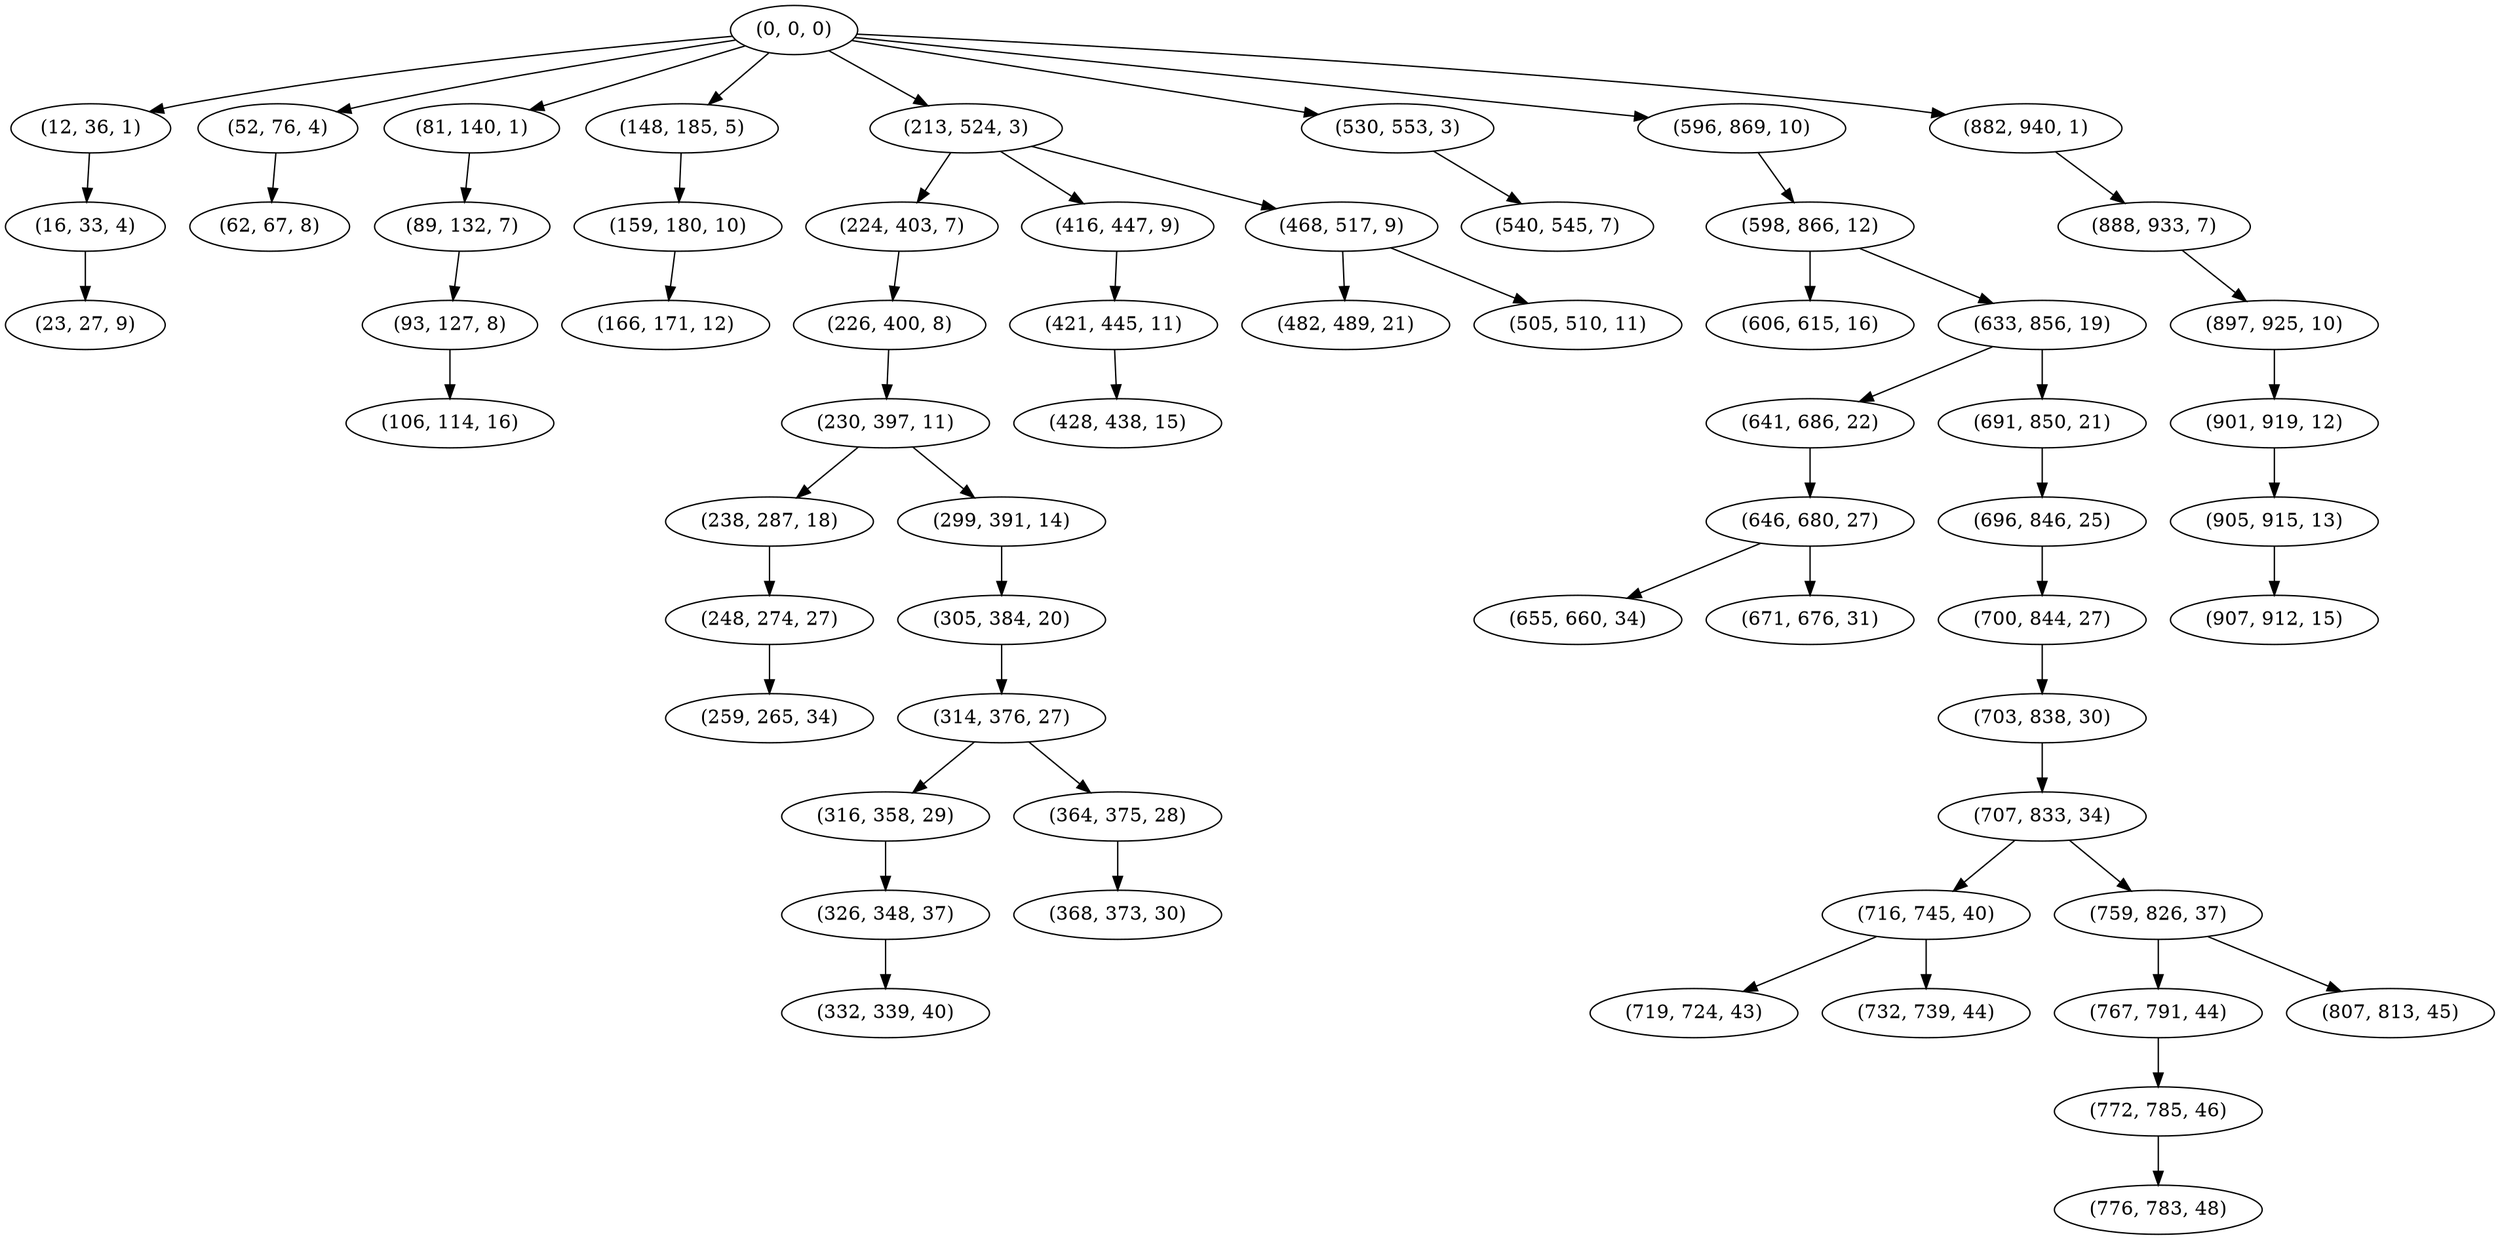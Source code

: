 digraph tree {
    "(0, 0, 0)";
    "(12, 36, 1)";
    "(16, 33, 4)";
    "(23, 27, 9)";
    "(52, 76, 4)";
    "(62, 67, 8)";
    "(81, 140, 1)";
    "(89, 132, 7)";
    "(93, 127, 8)";
    "(106, 114, 16)";
    "(148, 185, 5)";
    "(159, 180, 10)";
    "(166, 171, 12)";
    "(213, 524, 3)";
    "(224, 403, 7)";
    "(226, 400, 8)";
    "(230, 397, 11)";
    "(238, 287, 18)";
    "(248, 274, 27)";
    "(259, 265, 34)";
    "(299, 391, 14)";
    "(305, 384, 20)";
    "(314, 376, 27)";
    "(316, 358, 29)";
    "(326, 348, 37)";
    "(332, 339, 40)";
    "(364, 375, 28)";
    "(368, 373, 30)";
    "(416, 447, 9)";
    "(421, 445, 11)";
    "(428, 438, 15)";
    "(468, 517, 9)";
    "(482, 489, 21)";
    "(505, 510, 11)";
    "(530, 553, 3)";
    "(540, 545, 7)";
    "(596, 869, 10)";
    "(598, 866, 12)";
    "(606, 615, 16)";
    "(633, 856, 19)";
    "(641, 686, 22)";
    "(646, 680, 27)";
    "(655, 660, 34)";
    "(671, 676, 31)";
    "(691, 850, 21)";
    "(696, 846, 25)";
    "(700, 844, 27)";
    "(703, 838, 30)";
    "(707, 833, 34)";
    "(716, 745, 40)";
    "(719, 724, 43)";
    "(732, 739, 44)";
    "(759, 826, 37)";
    "(767, 791, 44)";
    "(772, 785, 46)";
    "(776, 783, 48)";
    "(807, 813, 45)";
    "(882, 940, 1)";
    "(888, 933, 7)";
    "(897, 925, 10)";
    "(901, 919, 12)";
    "(905, 915, 13)";
    "(907, 912, 15)";
    "(0, 0, 0)" -> "(12, 36, 1)";
    "(0, 0, 0)" -> "(52, 76, 4)";
    "(0, 0, 0)" -> "(81, 140, 1)";
    "(0, 0, 0)" -> "(148, 185, 5)";
    "(0, 0, 0)" -> "(213, 524, 3)";
    "(0, 0, 0)" -> "(530, 553, 3)";
    "(0, 0, 0)" -> "(596, 869, 10)";
    "(0, 0, 0)" -> "(882, 940, 1)";
    "(12, 36, 1)" -> "(16, 33, 4)";
    "(16, 33, 4)" -> "(23, 27, 9)";
    "(52, 76, 4)" -> "(62, 67, 8)";
    "(81, 140, 1)" -> "(89, 132, 7)";
    "(89, 132, 7)" -> "(93, 127, 8)";
    "(93, 127, 8)" -> "(106, 114, 16)";
    "(148, 185, 5)" -> "(159, 180, 10)";
    "(159, 180, 10)" -> "(166, 171, 12)";
    "(213, 524, 3)" -> "(224, 403, 7)";
    "(213, 524, 3)" -> "(416, 447, 9)";
    "(213, 524, 3)" -> "(468, 517, 9)";
    "(224, 403, 7)" -> "(226, 400, 8)";
    "(226, 400, 8)" -> "(230, 397, 11)";
    "(230, 397, 11)" -> "(238, 287, 18)";
    "(230, 397, 11)" -> "(299, 391, 14)";
    "(238, 287, 18)" -> "(248, 274, 27)";
    "(248, 274, 27)" -> "(259, 265, 34)";
    "(299, 391, 14)" -> "(305, 384, 20)";
    "(305, 384, 20)" -> "(314, 376, 27)";
    "(314, 376, 27)" -> "(316, 358, 29)";
    "(314, 376, 27)" -> "(364, 375, 28)";
    "(316, 358, 29)" -> "(326, 348, 37)";
    "(326, 348, 37)" -> "(332, 339, 40)";
    "(364, 375, 28)" -> "(368, 373, 30)";
    "(416, 447, 9)" -> "(421, 445, 11)";
    "(421, 445, 11)" -> "(428, 438, 15)";
    "(468, 517, 9)" -> "(482, 489, 21)";
    "(468, 517, 9)" -> "(505, 510, 11)";
    "(530, 553, 3)" -> "(540, 545, 7)";
    "(596, 869, 10)" -> "(598, 866, 12)";
    "(598, 866, 12)" -> "(606, 615, 16)";
    "(598, 866, 12)" -> "(633, 856, 19)";
    "(633, 856, 19)" -> "(641, 686, 22)";
    "(633, 856, 19)" -> "(691, 850, 21)";
    "(641, 686, 22)" -> "(646, 680, 27)";
    "(646, 680, 27)" -> "(655, 660, 34)";
    "(646, 680, 27)" -> "(671, 676, 31)";
    "(691, 850, 21)" -> "(696, 846, 25)";
    "(696, 846, 25)" -> "(700, 844, 27)";
    "(700, 844, 27)" -> "(703, 838, 30)";
    "(703, 838, 30)" -> "(707, 833, 34)";
    "(707, 833, 34)" -> "(716, 745, 40)";
    "(707, 833, 34)" -> "(759, 826, 37)";
    "(716, 745, 40)" -> "(719, 724, 43)";
    "(716, 745, 40)" -> "(732, 739, 44)";
    "(759, 826, 37)" -> "(767, 791, 44)";
    "(759, 826, 37)" -> "(807, 813, 45)";
    "(767, 791, 44)" -> "(772, 785, 46)";
    "(772, 785, 46)" -> "(776, 783, 48)";
    "(882, 940, 1)" -> "(888, 933, 7)";
    "(888, 933, 7)" -> "(897, 925, 10)";
    "(897, 925, 10)" -> "(901, 919, 12)";
    "(901, 919, 12)" -> "(905, 915, 13)";
    "(905, 915, 13)" -> "(907, 912, 15)";
}
